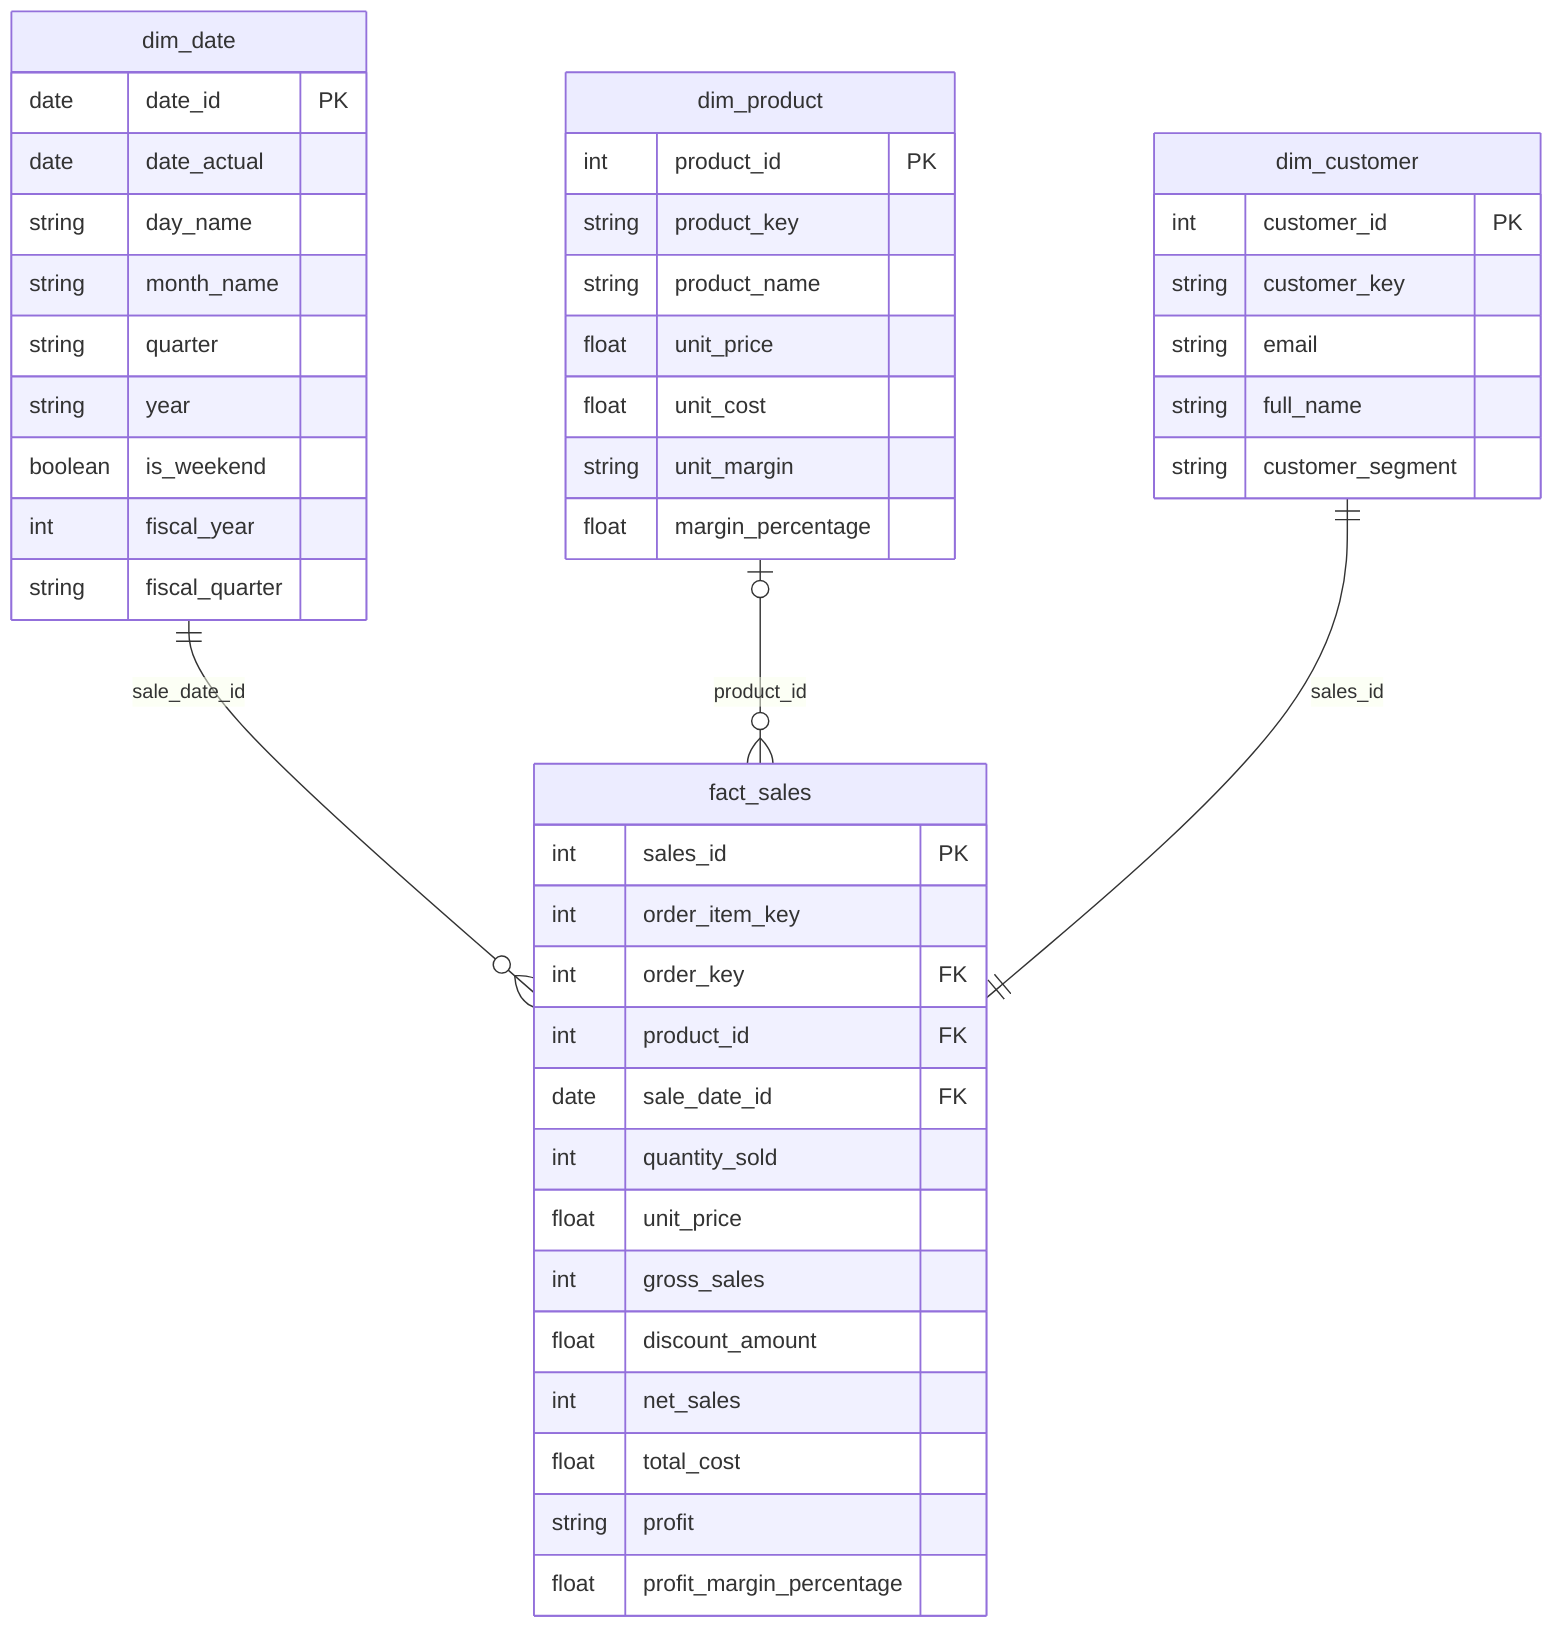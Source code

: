 erDiagram
    fact_sales {
        int sales_id PK
        int order_item_key
        int order_key FK
        int product_id FK
        date sale_date_id FK
        int quantity_sold
        float unit_price
        int gross_sales
        float discount_amount
        int net_sales
        float total_cost
        string profit
        float profit_margin_percentage
    }

    dim_date {
        date date_id PK
        date date_actual
        string day_name
        string month_name
        string quarter
        string year
        boolean is_weekend
        int fiscal_year
        string fiscal_quarter
    }

    dim_date ||--o{ fact_sales : "sale_date_id"
    dim_product {
        int product_id PK
        string product_key
        string product_name
        float unit_price
        float unit_cost
        string unit_margin
        float margin_percentage
    }

    dim_product |o--o{ fact_sales : "product_id"
    dim_customer {
        int customer_id PK
        string customer_key
        string email
        string full_name
        string customer_segment
    }

    dim_customer ||--|| fact_sales : "sales_id"